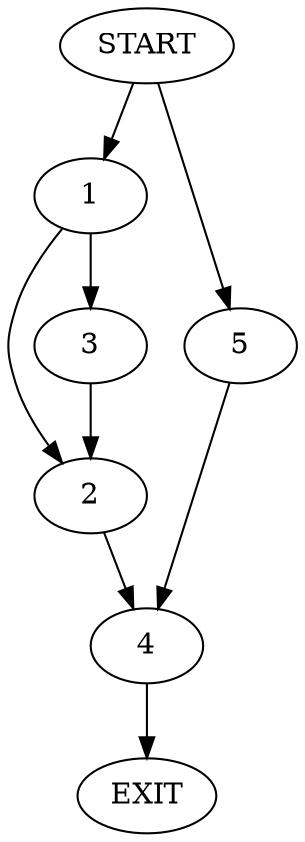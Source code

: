 digraph {
0 [label="START"]
6 [label="EXIT"]
0 -> 1
1 -> 2
1 -> 3
2 -> 4
3 -> 2
4 -> 6
0 -> 5
5 -> 4
}
